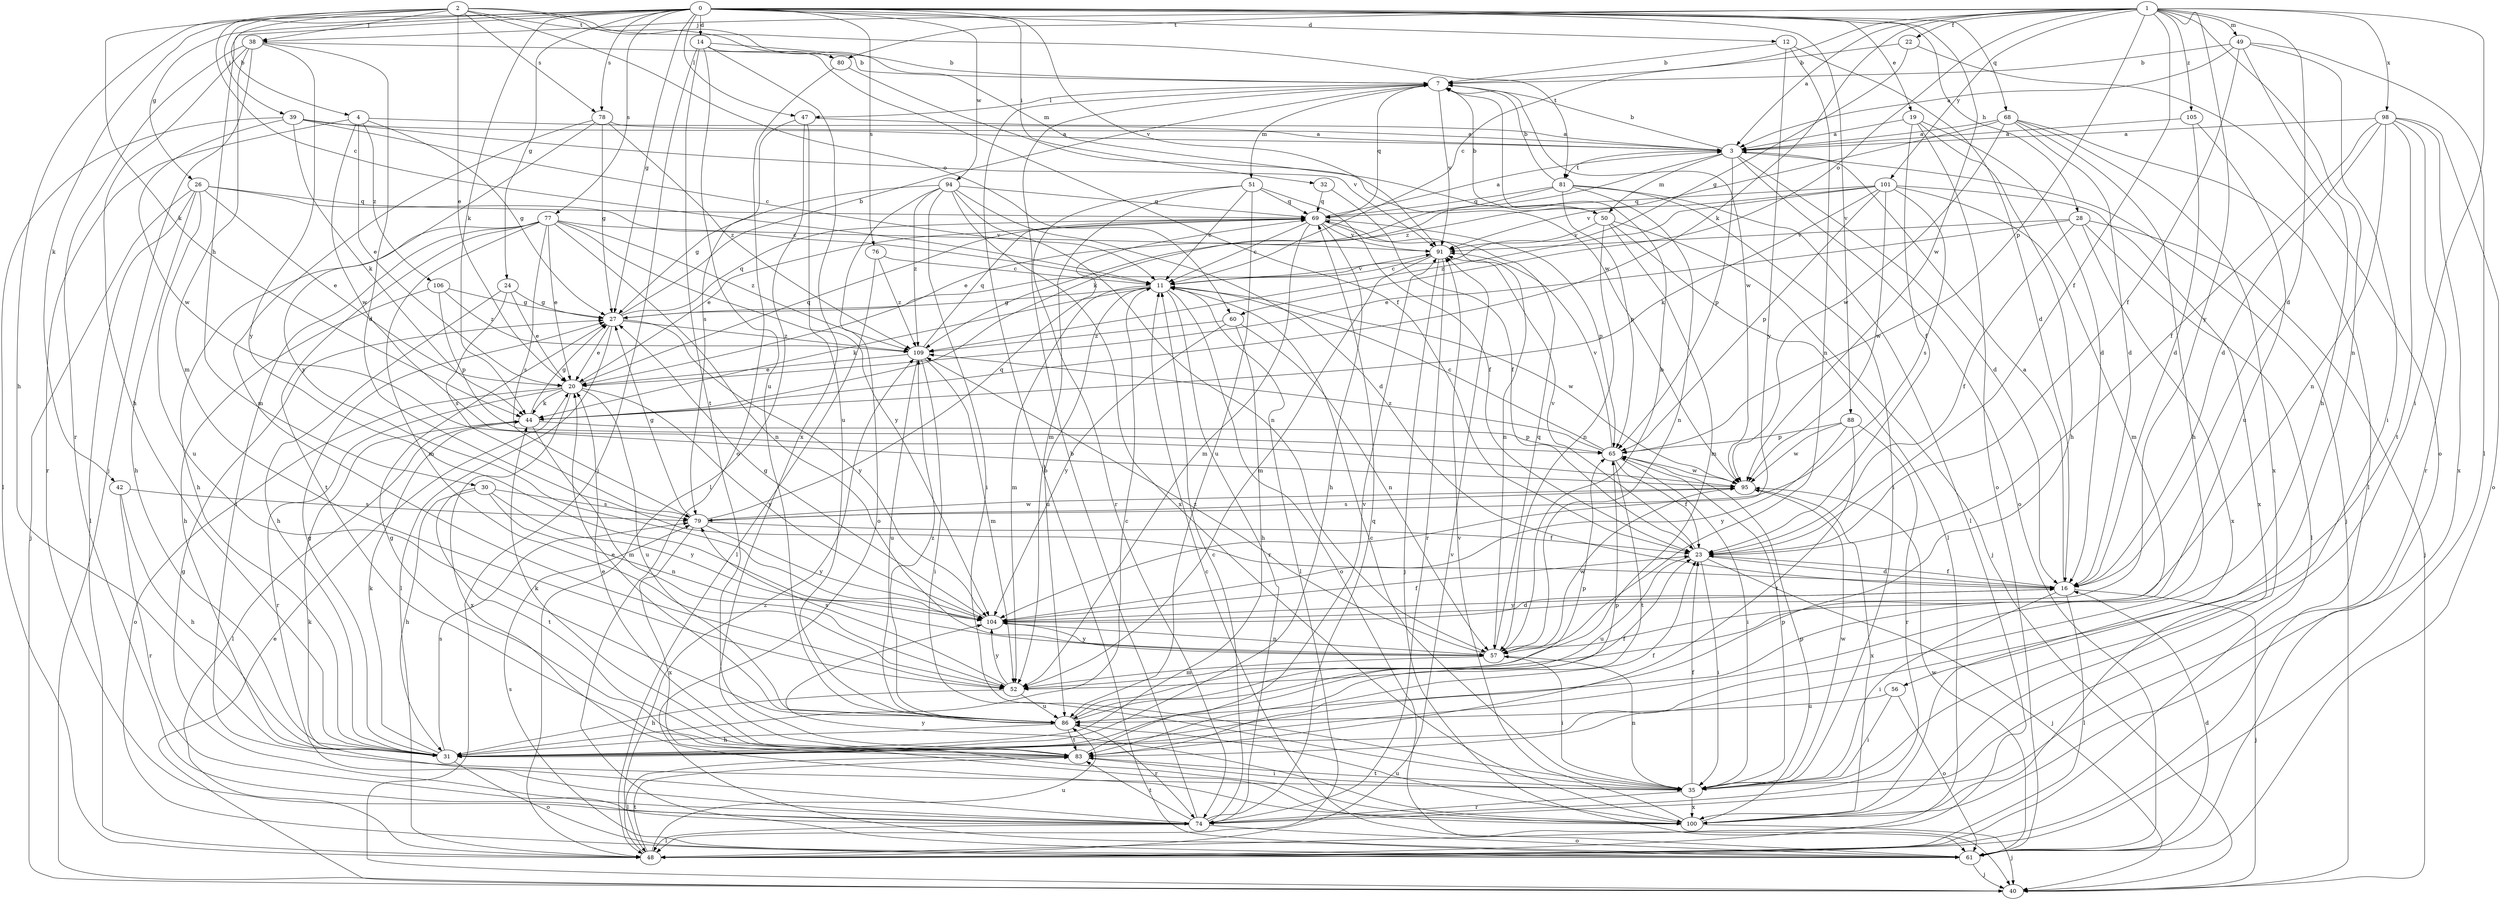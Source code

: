 strict digraph  {
0;
1;
2;
3;
4;
7;
11;
12;
14;
16;
19;
20;
22;
23;
24;
26;
27;
28;
30;
31;
32;
35;
38;
39;
40;
42;
44;
47;
48;
49;
50;
51;
52;
56;
57;
60;
61;
65;
68;
69;
74;
76;
77;
78;
79;
80;
81;
83;
86;
88;
91;
94;
95;
98;
100;
101;
104;
105;
106;
109;
0 -> 12  [label=d];
0 -> 14  [label=d];
0 -> 19  [label=e];
0 -> 24  [label=g];
0 -> 26  [label=g];
0 -> 27  [label=g];
0 -> 28  [label=h];
0 -> 30  [label=h];
0 -> 31  [label=h];
0 -> 32  [label=i];
0 -> 42  [label=k];
0 -> 44  [label=k];
0 -> 47  [label=l];
0 -> 68  [label=q];
0 -> 76  [label=s];
0 -> 77  [label=s];
0 -> 78  [label=s];
0 -> 88  [label=v];
0 -> 91  [label=v];
0 -> 94  [label=w];
0 -> 95  [label=w];
1 -> 3  [label=a];
1 -> 11  [label=c];
1 -> 16  [label=d];
1 -> 22  [label=f];
1 -> 23  [label=f];
1 -> 35  [label=i];
1 -> 38  [label=j];
1 -> 44  [label=k];
1 -> 49  [label=m];
1 -> 56  [label=n];
1 -> 60  [label=o];
1 -> 65  [label=p];
1 -> 80  [label=t];
1 -> 98  [label=x];
1 -> 101  [label=y];
1 -> 104  [label=y];
1 -> 105  [label=z];
2 -> 4  [label=b];
2 -> 11  [label=c];
2 -> 20  [label=e];
2 -> 38  [label=j];
2 -> 39  [label=j];
2 -> 44  [label=k];
2 -> 50  [label=m];
2 -> 60  [label=o];
2 -> 78  [label=s];
2 -> 80  [label=t];
2 -> 81  [label=t];
3 -> 7  [label=b];
3 -> 16  [label=d];
3 -> 40  [label=j];
3 -> 44  [label=k];
3 -> 50  [label=m];
3 -> 61  [label=o];
3 -> 65  [label=p];
3 -> 81  [label=t];
4 -> 3  [label=a];
4 -> 20  [label=e];
4 -> 27  [label=g];
4 -> 74  [label=r];
4 -> 95  [label=w];
4 -> 106  [label=z];
7 -> 47  [label=l];
7 -> 51  [label=m];
7 -> 69  [label=q];
7 -> 91  [label=v];
7 -> 95  [label=w];
11 -> 27  [label=g];
11 -> 44  [label=k];
11 -> 48  [label=l];
11 -> 52  [label=m];
11 -> 61  [label=o];
11 -> 74  [label=r];
11 -> 86  [label=u];
11 -> 91  [label=v];
11 -> 95  [label=w];
12 -> 7  [label=b];
12 -> 16  [label=d];
12 -> 57  [label=n];
12 -> 104  [label=y];
14 -> 7  [label=b];
14 -> 23  [label=f];
14 -> 40  [label=j];
14 -> 83  [label=t];
14 -> 86  [label=u];
14 -> 100  [label=x];
16 -> 3  [label=a];
16 -> 23  [label=f];
16 -> 35  [label=i];
16 -> 40  [label=j];
16 -> 48  [label=l];
16 -> 104  [label=y];
19 -> 3  [label=a];
19 -> 16  [label=d];
19 -> 23  [label=f];
19 -> 31  [label=h];
19 -> 61  [label=o];
20 -> 44  [label=k];
20 -> 61  [label=o];
20 -> 69  [label=q];
20 -> 74  [label=r];
20 -> 86  [label=u];
20 -> 100  [label=x];
20 -> 104  [label=y];
22 -> 7  [label=b];
22 -> 27  [label=g];
22 -> 61  [label=o];
23 -> 16  [label=d];
23 -> 35  [label=i];
23 -> 40  [label=j];
23 -> 86  [label=u];
23 -> 91  [label=v];
24 -> 20  [label=e];
24 -> 27  [label=g];
24 -> 31  [label=h];
24 -> 79  [label=s];
26 -> 11  [label=c];
26 -> 20  [label=e];
26 -> 31  [label=h];
26 -> 40  [label=j];
26 -> 48  [label=l];
26 -> 69  [label=q];
26 -> 86  [label=u];
27 -> 7  [label=b];
27 -> 20  [label=e];
27 -> 48  [label=l];
27 -> 69  [label=q];
27 -> 104  [label=y];
27 -> 109  [label=z];
28 -> 20  [label=e];
28 -> 23  [label=f];
28 -> 40  [label=j];
28 -> 48  [label=l];
28 -> 91  [label=v];
28 -> 100  [label=x];
30 -> 31  [label=h];
30 -> 57  [label=n];
30 -> 79  [label=s];
30 -> 83  [label=t];
30 -> 104  [label=y];
31 -> 11  [label=c];
31 -> 27  [label=g];
31 -> 44  [label=k];
31 -> 61  [label=o];
31 -> 65  [label=p];
31 -> 79  [label=s];
32 -> 23  [label=f];
32 -> 69  [label=q];
35 -> 11  [label=c];
35 -> 23  [label=f];
35 -> 57  [label=n];
35 -> 65  [label=p];
35 -> 74  [label=r];
35 -> 83  [label=t];
35 -> 95  [label=w];
35 -> 100  [label=x];
38 -> 7  [label=b];
38 -> 16  [label=d];
38 -> 31  [label=h];
38 -> 40  [label=j];
38 -> 52  [label=m];
38 -> 74  [label=r];
38 -> 104  [label=y];
39 -> 3  [label=a];
39 -> 11  [label=c];
39 -> 44  [label=k];
39 -> 48  [label=l];
39 -> 91  [label=v];
39 -> 95  [label=w];
40 -> 20  [label=e];
42 -> 31  [label=h];
42 -> 74  [label=r];
42 -> 79  [label=s];
44 -> 27  [label=g];
44 -> 48  [label=l];
44 -> 52  [label=m];
44 -> 65  [label=p];
47 -> 3  [label=a];
47 -> 48  [label=l];
47 -> 79  [label=s];
47 -> 86  [label=u];
48 -> 83  [label=t];
48 -> 86  [label=u];
48 -> 91  [label=v];
48 -> 109  [label=z];
49 -> 3  [label=a];
49 -> 7  [label=b];
49 -> 23  [label=f];
49 -> 31  [label=h];
49 -> 35  [label=i];
49 -> 48  [label=l];
50 -> 7  [label=b];
50 -> 40  [label=j];
50 -> 48  [label=l];
50 -> 52  [label=m];
50 -> 57  [label=n];
50 -> 91  [label=v];
51 -> 11  [label=c];
51 -> 23  [label=f];
51 -> 52  [label=m];
51 -> 69  [label=q];
51 -> 74  [label=r];
51 -> 86  [label=u];
52 -> 31  [label=h];
52 -> 79  [label=s];
52 -> 86  [label=u];
52 -> 104  [label=y];
56 -> 35  [label=i];
56 -> 61  [label=o];
56 -> 86  [label=u];
57 -> 7  [label=b];
57 -> 35  [label=i];
57 -> 52  [label=m];
57 -> 69  [label=q];
57 -> 95  [label=w];
57 -> 104  [label=y];
57 -> 109  [label=z];
60 -> 31  [label=h];
60 -> 57  [label=n];
60 -> 104  [label=y];
60 -> 109  [label=z];
61 -> 7  [label=b];
61 -> 11  [label=c];
61 -> 16  [label=d];
61 -> 40  [label=j];
61 -> 79  [label=s];
61 -> 95  [label=w];
65 -> 11  [label=c];
65 -> 23  [label=f];
65 -> 35  [label=i];
65 -> 83  [label=t];
65 -> 91  [label=v];
65 -> 95  [label=w];
65 -> 109  [label=z];
68 -> 3  [label=a];
68 -> 16  [label=d];
68 -> 31  [label=h];
68 -> 48  [label=l];
68 -> 95  [label=w];
68 -> 100  [label=x];
68 -> 109  [label=z];
69 -> 3  [label=a];
69 -> 11  [label=c];
69 -> 20  [label=e];
69 -> 31  [label=h];
69 -> 52  [label=m];
69 -> 57  [label=n];
69 -> 65  [label=p];
69 -> 91  [label=v];
74 -> 7  [label=b];
74 -> 11  [label=c];
74 -> 27  [label=g];
74 -> 44  [label=k];
74 -> 48  [label=l];
74 -> 61  [label=o];
74 -> 69  [label=q];
74 -> 83  [label=t];
76 -> 11  [label=c];
76 -> 48  [label=l];
76 -> 109  [label=z];
77 -> 20  [label=e];
77 -> 31  [label=h];
77 -> 35  [label=i];
77 -> 52  [label=m];
77 -> 57  [label=n];
77 -> 79  [label=s];
77 -> 83  [label=t];
77 -> 91  [label=v];
77 -> 104  [label=y];
77 -> 109  [label=z];
78 -> 3  [label=a];
78 -> 27  [label=g];
78 -> 52  [label=m];
78 -> 104  [label=y];
78 -> 109  [label=z];
79 -> 23  [label=f];
79 -> 27  [label=g];
79 -> 69  [label=q];
79 -> 95  [label=w];
79 -> 100  [label=x];
79 -> 104  [label=y];
80 -> 61  [label=o];
80 -> 95  [label=w];
81 -> 7  [label=b];
81 -> 20  [label=e];
81 -> 35  [label=i];
81 -> 48  [label=l];
81 -> 57  [label=n];
81 -> 65  [label=p];
81 -> 69  [label=q];
83 -> 20  [label=e];
83 -> 23  [label=f];
83 -> 27  [label=g];
83 -> 35  [label=i];
83 -> 44  [label=k];
83 -> 48  [label=l];
83 -> 91  [label=v];
86 -> 20  [label=e];
86 -> 23  [label=f];
86 -> 31  [label=h];
86 -> 65  [label=p];
86 -> 74  [label=r];
86 -> 83  [label=t];
86 -> 109  [label=z];
88 -> 65  [label=p];
88 -> 74  [label=r];
88 -> 83  [label=t];
88 -> 95  [label=w];
88 -> 104  [label=y];
91 -> 11  [label=c];
91 -> 40  [label=j];
91 -> 52  [label=m];
91 -> 74  [label=r];
94 -> 16  [label=d];
94 -> 27  [label=g];
94 -> 35  [label=i];
94 -> 57  [label=n];
94 -> 61  [label=o];
94 -> 69  [label=q];
94 -> 100  [label=x];
94 -> 109  [label=z];
95 -> 79  [label=s];
95 -> 100  [label=x];
98 -> 3  [label=a];
98 -> 16  [label=d];
98 -> 23  [label=f];
98 -> 57  [label=n];
98 -> 61  [label=o];
98 -> 74  [label=r];
98 -> 83  [label=t];
98 -> 100  [label=x];
100 -> 40  [label=j];
100 -> 65  [label=p];
100 -> 86  [label=u];
100 -> 91  [label=v];
100 -> 104  [label=y];
101 -> 44  [label=k];
101 -> 52  [label=m];
101 -> 65  [label=p];
101 -> 69  [label=q];
101 -> 79  [label=s];
101 -> 91  [label=v];
101 -> 95  [label=w];
101 -> 100  [label=x];
101 -> 109  [label=z];
104 -> 16  [label=d];
104 -> 23  [label=f];
104 -> 27  [label=g];
104 -> 57  [label=n];
105 -> 3  [label=a];
105 -> 16  [label=d];
105 -> 86  [label=u];
106 -> 27  [label=g];
106 -> 31  [label=h];
106 -> 65  [label=p];
106 -> 109  [label=z];
109 -> 20  [label=e];
109 -> 35  [label=i];
109 -> 52  [label=m];
109 -> 69  [label=q];
109 -> 86  [label=u];
}

